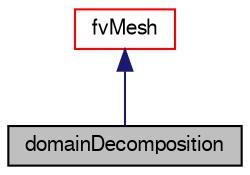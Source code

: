 digraph "domainDecomposition"
{
  bgcolor="transparent";
  edge [fontname="FreeSans",fontsize="10",labelfontname="FreeSans",labelfontsize="10"];
  node [fontname="FreeSans",fontsize="10",shape=record];
  Node1 [label="domainDecomposition",height=0.2,width=0.4,color="black", fillcolor="grey75", style="filled" fontcolor="black"];
  Node2 -> Node1 [dir="back",color="midnightblue",fontsize="10",style="solid",fontname="FreeSans"];
  Node2 [label="fvMesh",height=0.2,width=0.4,color="red",URL="$a00851.html",tooltip="Mesh data needed to do the Finite Volume discretisation. "];
}
